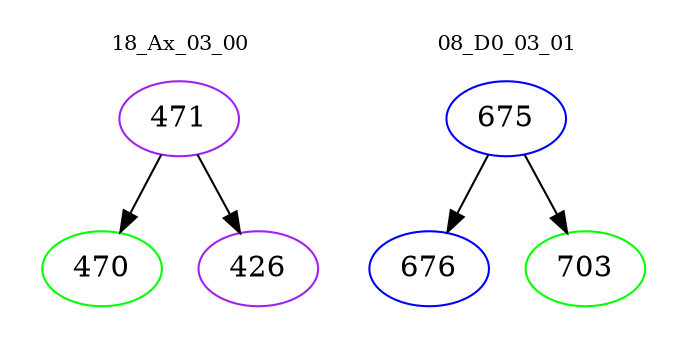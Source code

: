 digraph{
subgraph cluster_0 {
color = white
label = "18_Ax_03_00";
fontsize=10;
T0_471 [label="471", color="purple"]
T0_471 -> T0_470 [color="black"]
T0_470 [label="470", color="green"]
T0_471 -> T0_426 [color="black"]
T0_426 [label="426", color="purple"]
}
subgraph cluster_1 {
color = white
label = "08_D0_03_01";
fontsize=10;
T1_675 [label="675", color="blue"]
T1_675 -> T1_676 [color="black"]
T1_676 [label="676", color="blue"]
T1_675 -> T1_703 [color="black"]
T1_703 [label="703", color="green"]
}
}
